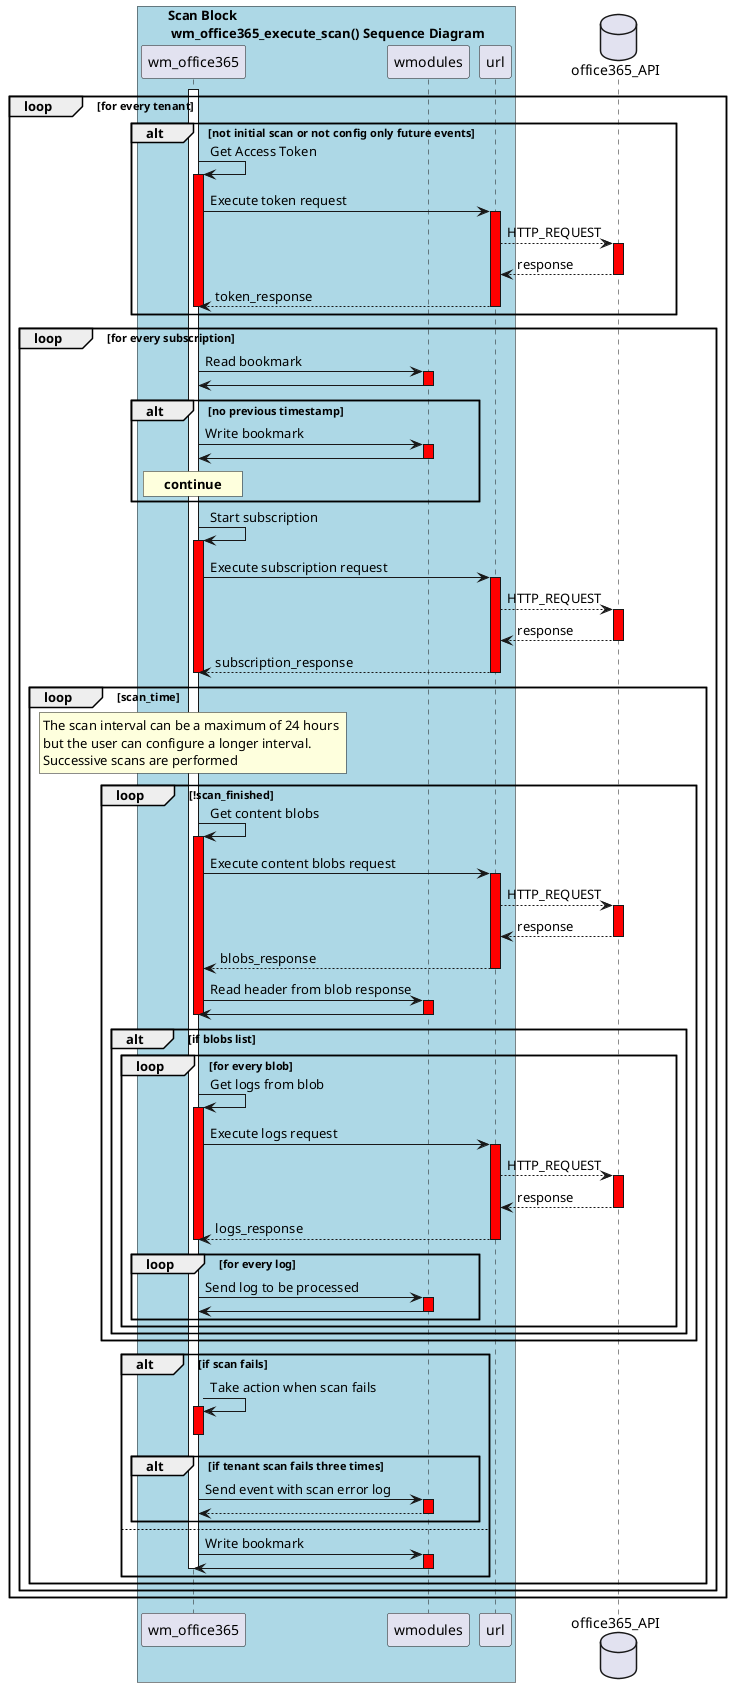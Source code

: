 ' Copyright (C) 2015, Fortishield Inc.
' Created by Fortishield, Inc. <info@fortishield.github.io>.
' This program is free software; you can redistribute it and/or modify it under the terms of GPLv2

@startuml wm_office365
box "Scan Block \n wm_office365_execute_scan() Sequence Diagram" #LightBlue
participant wm_office365
participant wmodules
participant url
end box

activate wm_office365
loop for every tenant
    alt not initial scan or not config only future events
        wm_office365 -> wm_office365 ++ #red : Get Access Token
        wm_office365 -> url ++ #red : Execute token request
        database office365_API
        url --> office365_API ++ #red : HTTP_REQUEST
        office365_API --> url -- #red : response
        url --> wm_office365 -- #red: token_response
        deactivate wm_office365
    end

    loop for every subscription
        wm_office365 -> wmodules ++ #red : Read bookmark
        wm_office365 <- wmodules -- #red

        alt no previous timestamp
            wm_office365 -> wmodules ++ #red: Write bookmark
            wm_office365 <- wmodules -- #red
            rnote over wm_office365, wm_office365: **continue**
        end

        wm_office365 -> wm_office365 ++ #red: Start subscription
        wm_office365 -> url ++ #red: Execute subscription request
        url --> office365_API ++ #red : HTTP_REQUEST
        office365_API --> url -- #red : response
        url --> wm_office365 -- #red: subscription_response
        deactivate wm_office365

        loop scan_time 
            rnote over wm_office365, wm_office365: The scan interval can be a maximum of 24 hours \nbut the user can configure a longer interval.\nSuccessive scans are performed
            loop !scan_finished
                wm_office365 -> wm_office365 ++ #red: Get content blobs
                wm_office365 -> url ++ #red: Execute content blobs request
                url --> office365_API ++ #red : HTTP_REQUEST
                office365_API --> url -- #red : response
                url --> wm_office365 -- #red : blobs_response
                wm_office365 -> wmodules ++ #red : Read header from blob response
                wm_office365 <- wmodules -- #red
                deactivate wm_office365
                alt if blobs list
                    loop for every blob
                        wm_office365 -> wm_office365 ++ #red : Get logs from blob
                        wm_office365 -> url ++ #red : Execute logs request
                        url --> office365_API ++ #red : HTTP_REQUEST
                        office365_API --> url -- #red : response
                        url --> wm_office365 -- #red: logs_response
                        deactivate wm_office365
                        loop for every log
                            wm_office365 -> wmodules ++ #red : Send log to be processed
                            wm_office365 <- wmodules -- #red
                        end
                    end
                end
            end

            alt if scan fails
                wm_office365 -> wm_office365 ++ #red: Take action when scan fails
                deactivate wm_office365
                alt if tenant scan fails three times
                    wm_office365 -> wmodules ++ #red: Send event with scan error log
                    wm_office365 <-- wmodules -- #red:
                end
            else
                wm_office365 -> wmodules ++ #red : Write bookmark
                wm_office365 <- wmodules -- #red
                deactivate wm_office365
            end
        end
    end
end
@enduml wm_office365
